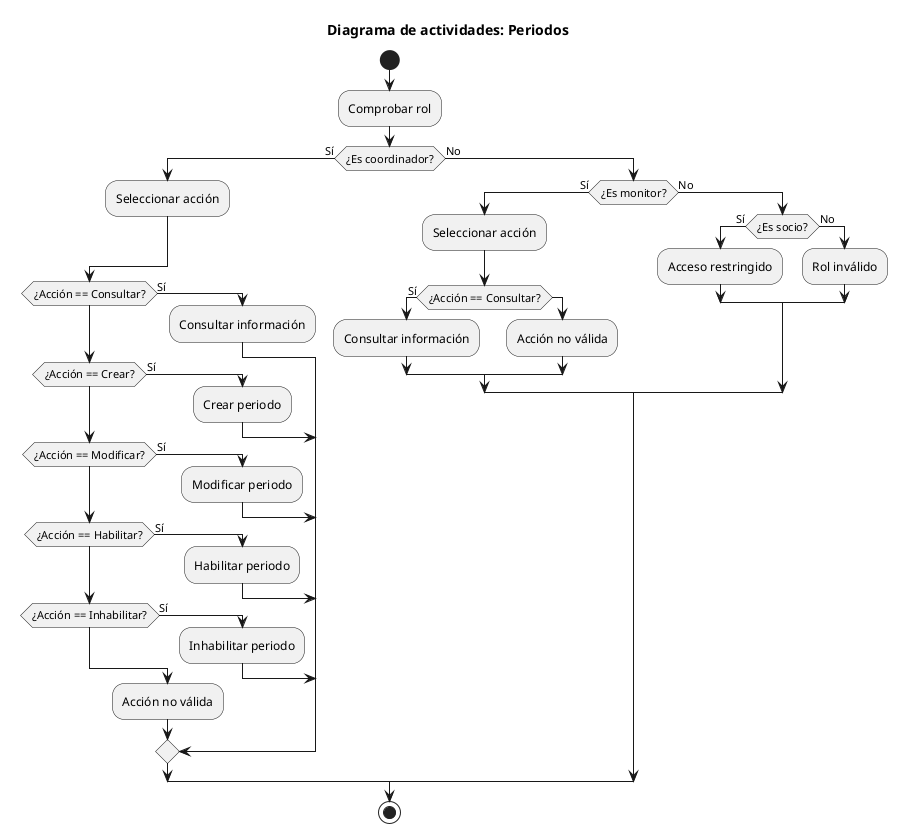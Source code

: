 @startuml Periodos
!pragma useVerticalIf on

skinparam ConditionEndStyle hline

title Diagrama de actividades: Periodos

start

:Comprobar rol;

if (¿Es coordinador?) then (Sí)
    :Seleccionar acción;

    if (¿Acción == Consultar?) then (Sí)
        :Consultar información;

    elseif (¿Acción == Crear?) then (Sí)
        :Crear periodo;

    elseif (¿Acción == Modificar?) then (Sí)
        :Modificar periodo;

    elseif (¿Acción == Habilitar?) then (Sí)
        :Habilitar periodo;

    elseif (¿Acción == Inhabilitar?) then (Sí)
        :Inhabilitar periodo;

    else
        :Acción no válida;

    endif

else (No)
    if (¿Es monitor?) then (Sí)
        :Seleccionar acción;

        if (¿Acción == Consultar?) then (Sí)
            :Consultar información;

        else
            :Acción no válida;

        endif

    else (No)
        if (¿Es socio?) then (Sí)
            :Acceso restringido;

        else (No)
            :Rol inválido;

        endif
    endif
endif

stop
@enduml